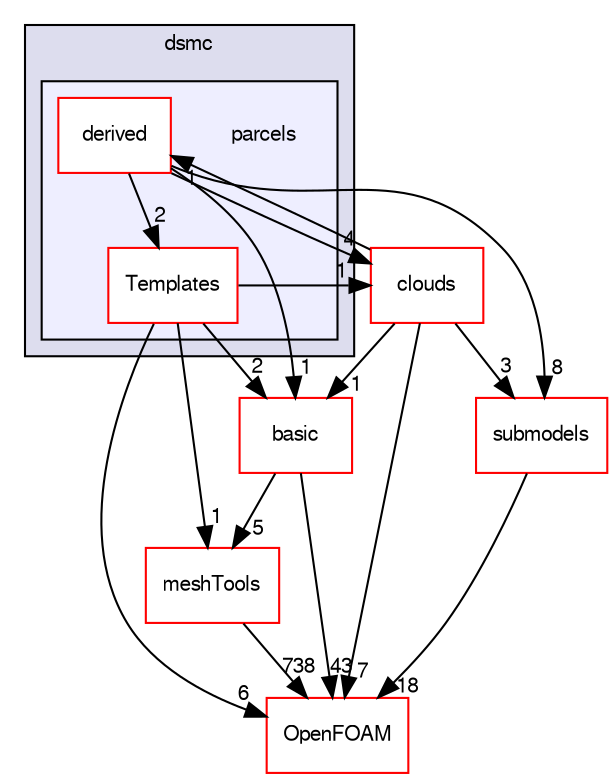 digraph "src/lagrangian/dsmc/parcels" {
  bgcolor=transparent;
  compound=true
  node [ fontsize="10", fontname="FreeSans"];
  edge [ labelfontsize="10", labelfontname="FreeSans"];
  subgraph clusterdir_d7a63068af41eb0b0a0c5232924936af {
    graph [ bgcolor="#ddddee", pencolor="black", label="dsmc" fontname="FreeSans", fontsize="10", URL="dir_d7a63068af41eb0b0a0c5232924936af.html"]
  subgraph clusterdir_946b5c40f5b4dc422191e6dd466b9ee0 {
    graph [ bgcolor="#eeeeff", pencolor="black", label="" URL="dir_946b5c40f5b4dc422191e6dd466b9ee0.html"];
    dir_946b5c40f5b4dc422191e6dd466b9ee0 [shape=plaintext label="parcels"];
    dir_39bcf938146d7bacb6666a49a07de6e7 [shape=box label="derived" color="red" fillcolor="white" style="filled" URL="dir_39bcf938146d7bacb6666a49a07de6e7.html"];
    dir_fbe357f3cd7888f7f16db15b6331be45 [shape=box label="Templates" color="red" fillcolor="white" style="filled" URL="dir_fbe357f3cd7888f7f16db15b6331be45.html"];
  }
  }
  dir_458f6aebeeb838d83bef895f79509191 [shape=box label="submodels" color="red" URL="dir_458f6aebeeb838d83bef895f79509191.html"];
  dir_ae30ad0bef50cf391b24c614251bb9fd [shape=box label="meshTools" color="red" URL="dir_ae30ad0bef50cf391b24c614251bb9fd.html"];
  dir_24c42876cbaf7077f5b66bbf6d00f573 [shape=box label="clouds" color="red" URL="dir_24c42876cbaf7077f5b66bbf6d00f573.html"];
  dir_c5473ff19b20e6ec4dfe5c310b3778a8 [shape=box label="OpenFOAM" color="red" URL="dir_c5473ff19b20e6ec4dfe5c310b3778a8.html"];
  dir_584e0ab0901b4327f36f4285cac7f2f8 [shape=box label="basic" color="red" URL="dir_584e0ab0901b4327f36f4285cac7f2f8.html"];
  dir_458f6aebeeb838d83bef895f79509191->dir_c5473ff19b20e6ec4dfe5c310b3778a8 [headlabel="18", labeldistance=1.5 headhref="dir_001241_001732.html"];
  dir_39bcf938146d7bacb6666a49a07de6e7->dir_458f6aebeeb838d83bef895f79509191 [headlabel="8", labeldistance=1.5 headhref="dir_001237_001241.html"];
  dir_39bcf938146d7bacb6666a49a07de6e7->dir_24c42876cbaf7077f5b66bbf6d00f573 [headlabel="4", labeldistance=1.5 headhref="dir_001237_001229.html"];
  dir_39bcf938146d7bacb6666a49a07de6e7->dir_fbe357f3cd7888f7f16db15b6331be45 [headlabel="2", labeldistance=1.5 headhref="dir_001237_001239.html"];
  dir_39bcf938146d7bacb6666a49a07de6e7->dir_584e0ab0901b4327f36f4285cac7f2f8 [headlabel="1", labeldistance=1.5 headhref="dir_001237_001191.html"];
  dir_ae30ad0bef50cf391b24c614251bb9fd->dir_c5473ff19b20e6ec4dfe5c310b3778a8 [headlabel="738", labeldistance=1.5 headhref="dir_001586_001732.html"];
  dir_24c42876cbaf7077f5b66bbf6d00f573->dir_458f6aebeeb838d83bef895f79509191 [headlabel="3", labeldistance=1.5 headhref="dir_001229_001241.html"];
  dir_24c42876cbaf7077f5b66bbf6d00f573->dir_39bcf938146d7bacb6666a49a07de6e7 [headlabel="1", labeldistance=1.5 headhref="dir_001229_001237.html"];
  dir_24c42876cbaf7077f5b66bbf6d00f573->dir_c5473ff19b20e6ec4dfe5c310b3778a8 [headlabel="7", labeldistance=1.5 headhref="dir_001229_001732.html"];
  dir_24c42876cbaf7077f5b66bbf6d00f573->dir_584e0ab0901b4327f36f4285cac7f2f8 [headlabel="1", labeldistance=1.5 headhref="dir_001229_001191.html"];
  dir_fbe357f3cd7888f7f16db15b6331be45->dir_ae30ad0bef50cf391b24c614251bb9fd [headlabel="1", labeldistance=1.5 headhref="dir_001239_001586.html"];
  dir_fbe357f3cd7888f7f16db15b6331be45->dir_24c42876cbaf7077f5b66bbf6d00f573 [headlabel="1", labeldistance=1.5 headhref="dir_001239_001229.html"];
  dir_fbe357f3cd7888f7f16db15b6331be45->dir_c5473ff19b20e6ec4dfe5c310b3778a8 [headlabel="6", labeldistance=1.5 headhref="dir_001239_001732.html"];
  dir_fbe357f3cd7888f7f16db15b6331be45->dir_584e0ab0901b4327f36f4285cac7f2f8 [headlabel="2", labeldistance=1.5 headhref="dir_001239_001191.html"];
  dir_584e0ab0901b4327f36f4285cac7f2f8->dir_ae30ad0bef50cf391b24c614251bb9fd [headlabel="5", labeldistance=1.5 headhref="dir_001191_001586.html"];
  dir_584e0ab0901b4327f36f4285cac7f2f8->dir_c5473ff19b20e6ec4dfe5c310b3778a8 [headlabel="43", labeldistance=1.5 headhref="dir_001191_001732.html"];
}
